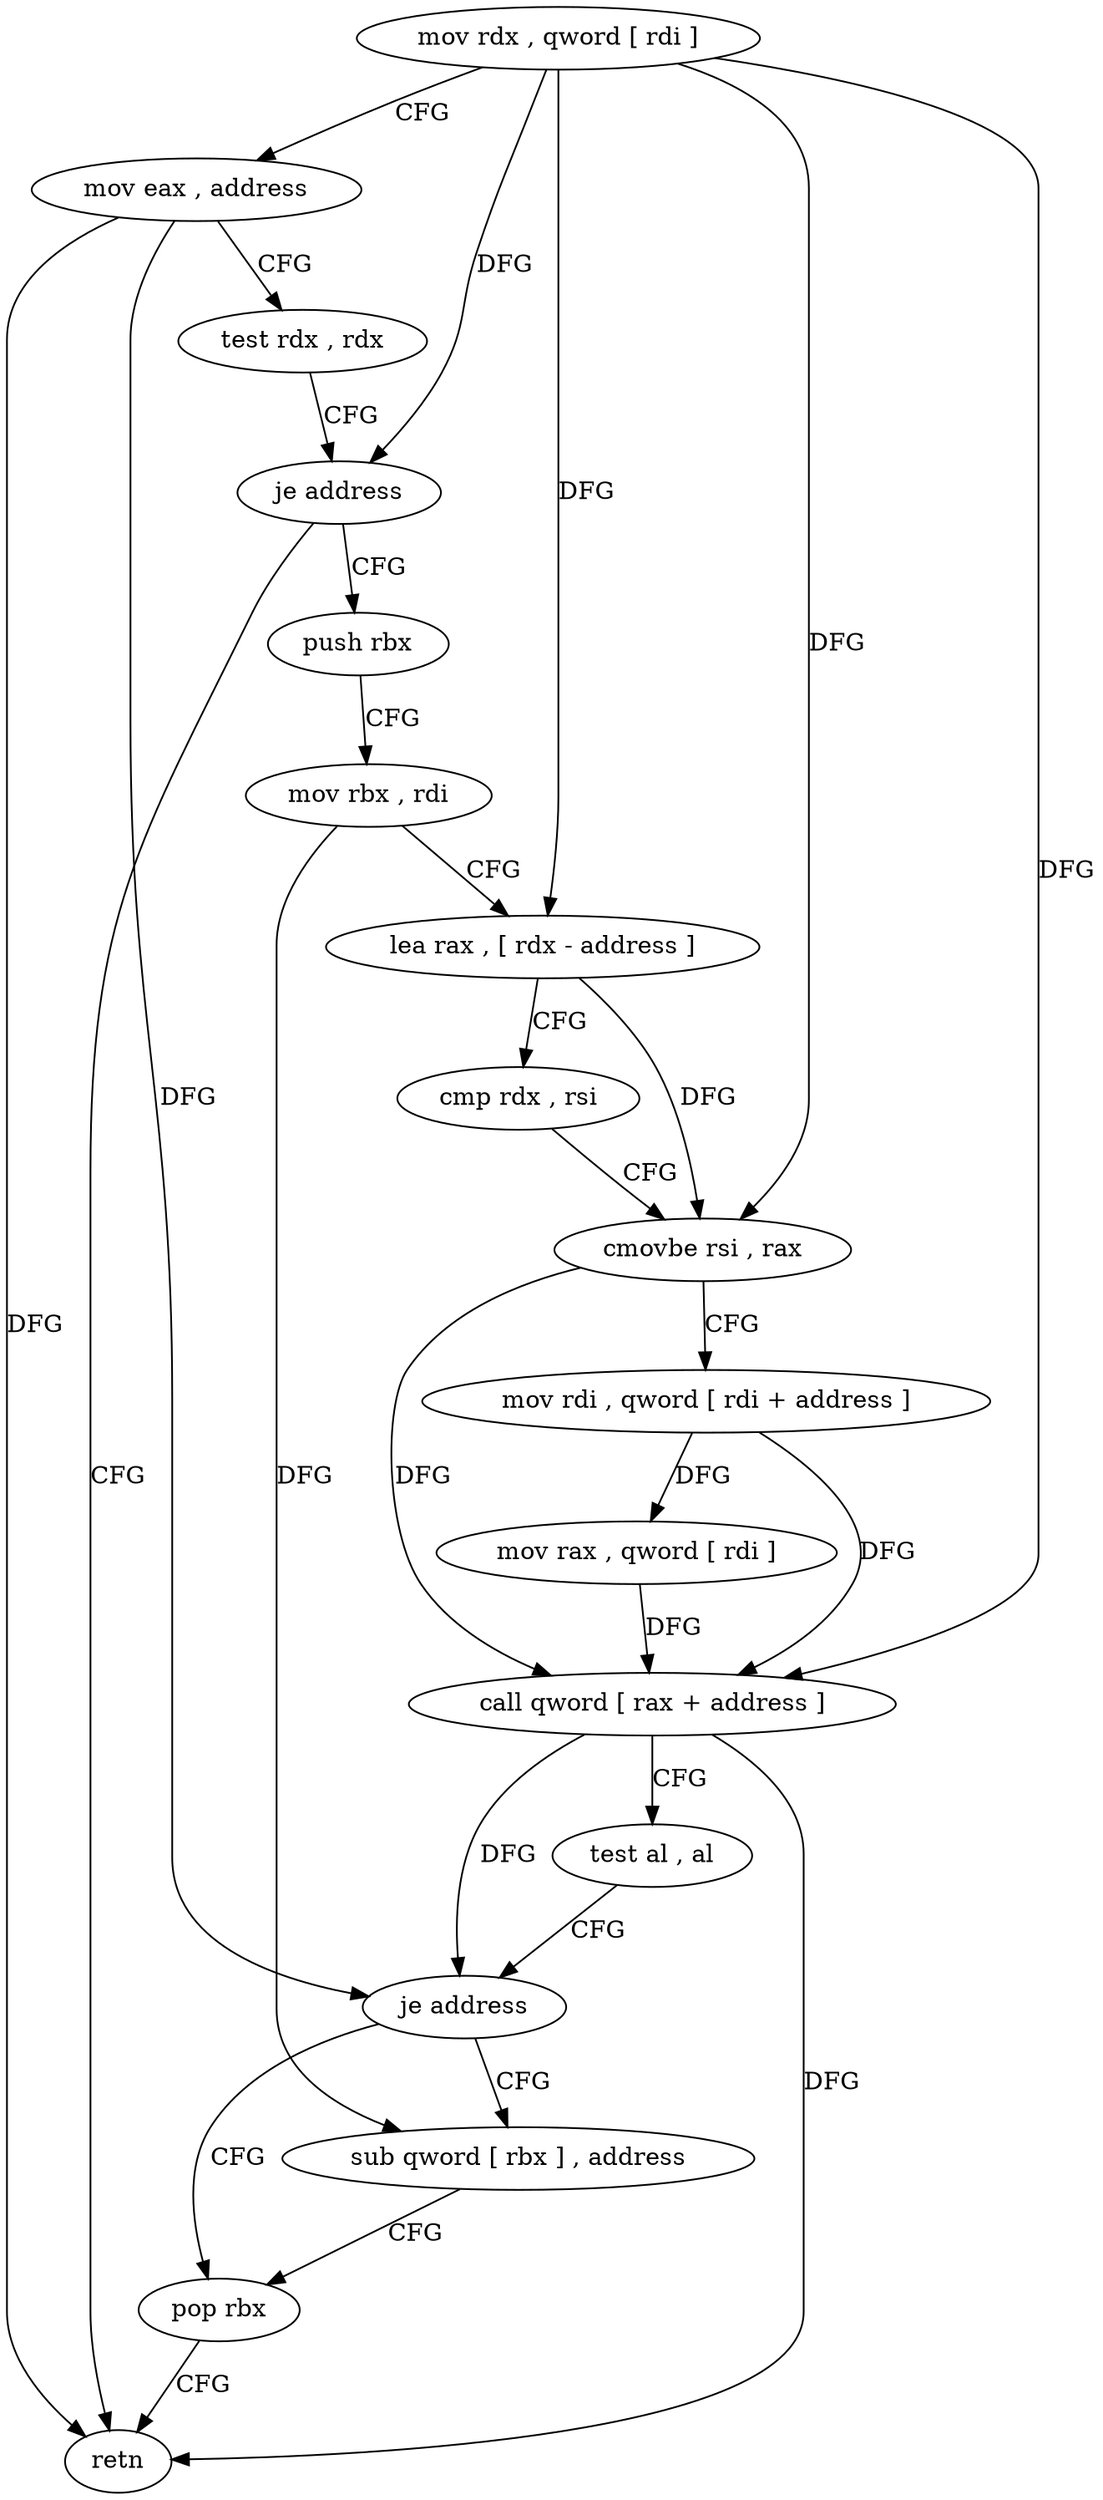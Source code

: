 digraph "func" {
"97676" [label = "mov rdx , qword [ rdi ]" ]
"97679" [label = "mov eax , address" ]
"97684" [label = "test rdx , rdx" ]
"97687" [label = "je address" ]
"97726" [label = "retn" ]
"97689" [label = "push rbx" ]
"97690" [label = "mov rbx , rdi" ]
"97693" [label = "lea rax , [ rdx - address ]" ]
"97697" [label = "cmp rdx , rsi" ]
"97700" [label = "cmovbe rsi , rax" ]
"97704" [label = "mov rdi , qword [ rdi + address ]" ]
"97708" [label = "mov rax , qword [ rdi ]" ]
"97711" [label = "call qword [ rax + address ]" ]
"97717" [label = "test al , al" ]
"97719" [label = "je address" ]
"97725" [label = "pop rbx" ]
"97721" [label = "sub qword [ rbx ] , address" ]
"97676" -> "97679" [ label = "CFG" ]
"97676" -> "97687" [ label = "DFG" ]
"97676" -> "97693" [ label = "DFG" ]
"97676" -> "97700" [ label = "DFG" ]
"97676" -> "97711" [ label = "DFG" ]
"97679" -> "97684" [ label = "CFG" ]
"97679" -> "97726" [ label = "DFG" ]
"97679" -> "97719" [ label = "DFG" ]
"97684" -> "97687" [ label = "CFG" ]
"97687" -> "97726" [ label = "CFG" ]
"97687" -> "97689" [ label = "CFG" ]
"97689" -> "97690" [ label = "CFG" ]
"97690" -> "97693" [ label = "CFG" ]
"97690" -> "97721" [ label = "DFG" ]
"97693" -> "97697" [ label = "CFG" ]
"97693" -> "97700" [ label = "DFG" ]
"97697" -> "97700" [ label = "CFG" ]
"97700" -> "97704" [ label = "CFG" ]
"97700" -> "97711" [ label = "DFG" ]
"97704" -> "97708" [ label = "DFG" ]
"97704" -> "97711" [ label = "DFG" ]
"97708" -> "97711" [ label = "DFG" ]
"97711" -> "97717" [ label = "CFG" ]
"97711" -> "97726" [ label = "DFG" ]
"97711" -> "97719" [ label = "DFG" ]
"97717" -> "97719" [ label = "CFG" ]
"97719" -> "97725" [ label = "CFG" ]
"97719" -> "97721" [ label = "CFG" ]
"97725" -> "97726" [ label = "CFG" ]
"97721" -> "97725" [ label = "CFG" ]
}

